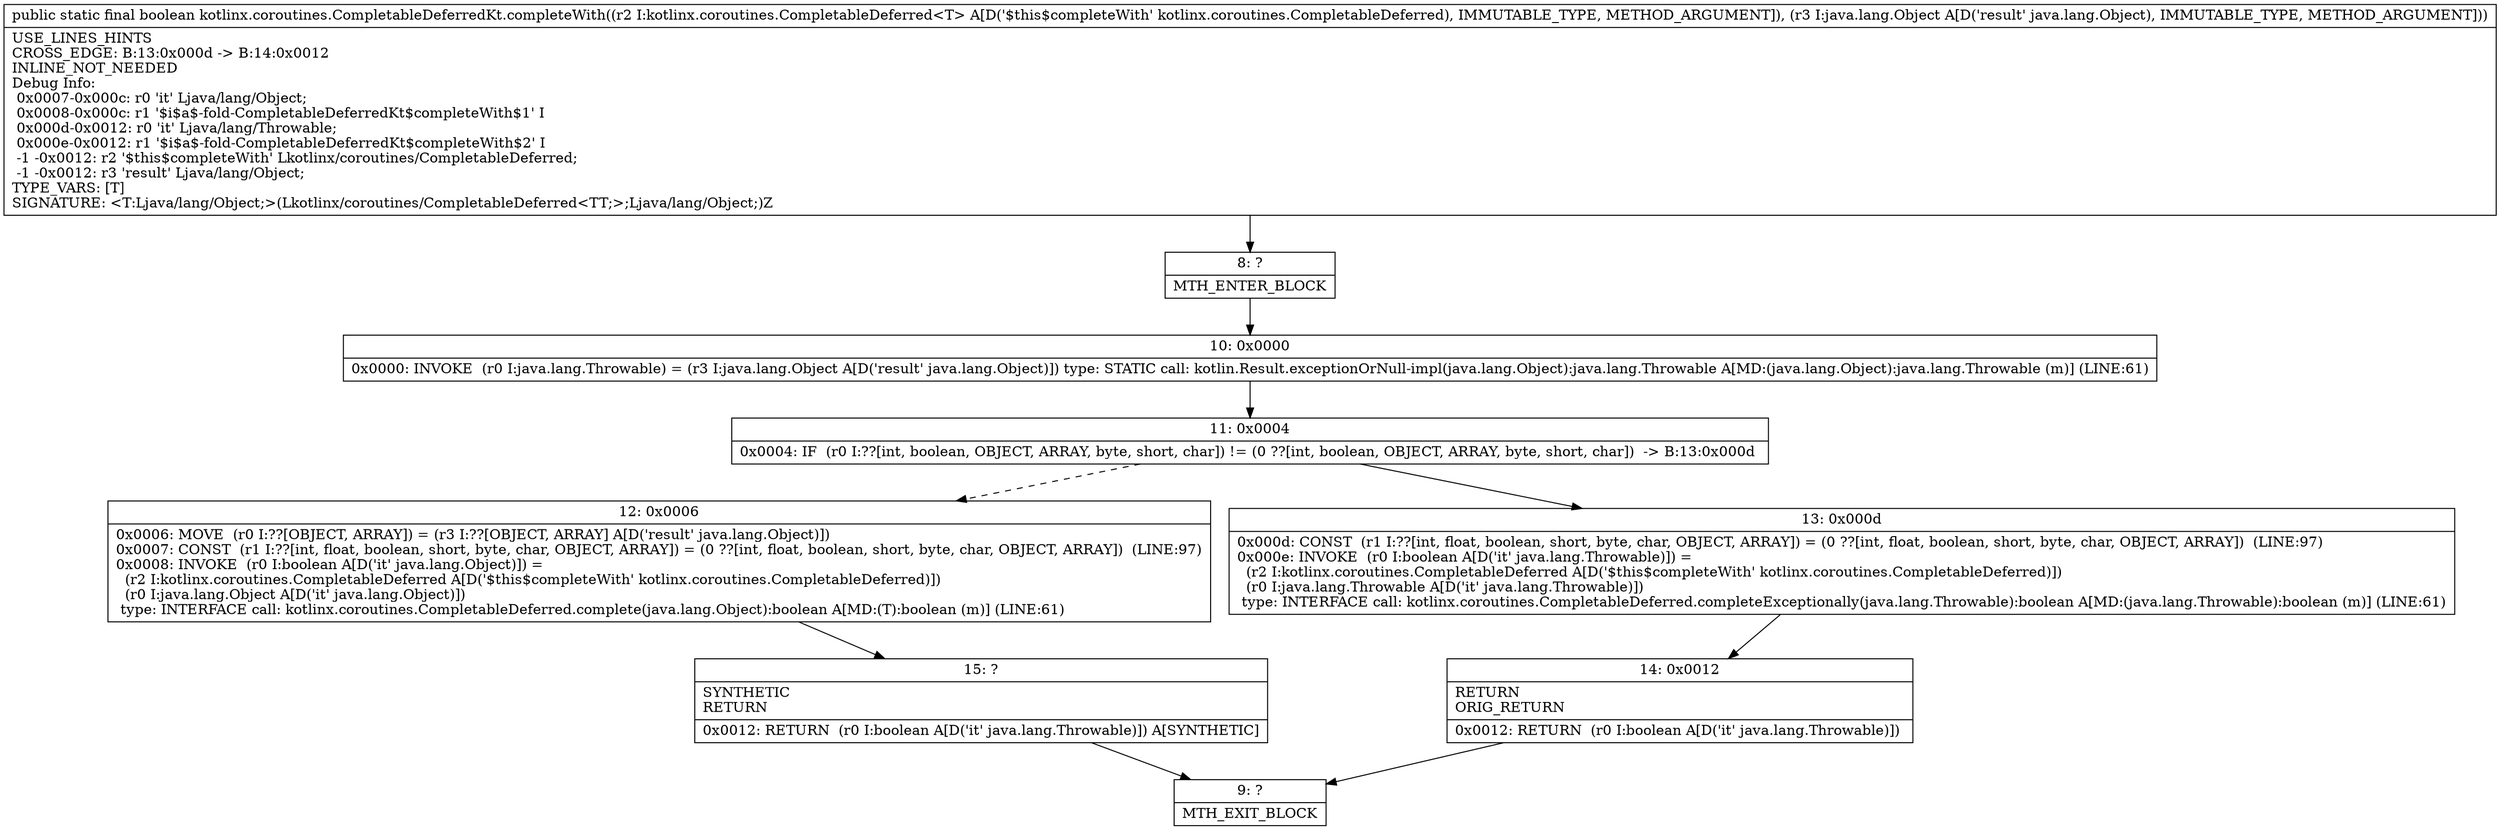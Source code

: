 digraph "CFG forkotlinx.coroutines.CompletableDeferredKt.completeWith(Lkotlinx\/coroutines\/CompletableDeferred;Ljava\/lang\/Object;)Z" {
Node_8 [shape=record,label="{8\:\ ?|MTH_ENTER_BLOCK\l}"];
Node_10 [shape=record,label="{10\:\ 0x0000|0x0000: INVOKE  (r0 I:java.lang.Throwable) = (r3 I:java.lang.Object A[D('result' java.lang.Object)]) type: STATIC call: kotlin.Result.exceptionOrNull\-impl(java.lang.Object):java.lang.Throwable A[MD:(java.lang.Object):java.lang.Throwable (m)] (LINE:61)\l}"];
Node_11 [shape=record,label="{11\:\ 0x0004|0x0004: IF  (r0 I:??[int, boolean, OBJECT, ARRAY, byte, short, char]) != (0 ??[int, boolean, OBJECT, ARRAY, byte, short, char])  \-\> B:13:0x000d \l}"];
Node_12 [shape=record,label="{12\:\ 0x0006|0x0006: MOVE  (r0 I:??[OBJECT, ARRAY]) = (r3 I:??[OBJECT, ARRAY] A[D('result' java.lang.Object)]) \l0x0007: CONST  (r1 I:??[int, float, boolean, short, byte, char, OBJECT, ARRAY]) = (0 ??[int, float, boolean, short, byte, char, OBJECT, ARRAY])  (LINE:97)\l0x0008: INVOKE  (r0 I:boolean A[D('it' java.lang.Object)]) = \l  (r2 I:kotlinx.coroutines.CompletableDeferred A[D('$this$completeWith' kotlinx.coroutines.CompletableDeferred)])\l  (r0 I:java.lang.Object A[D('it' java.lang.Object)])\l type: INTERFACE call: kotlinx.coroutines.CompletableDeferred.complete(java.lang.Object):boolean A[MD:(T):boolean (m)] (LINE:61)\l}"];
Node_15 [shape=record,label="{15\:\ ?|SYNTHETIC\lRETURN\l|0x0012: RETURN  (r0 I:boolean A[D('it' java.lang.Throwable)]) A[SYNTHETIC]\l}"];
Node_9 [shape=record,label="{9\:\ ?|MTH_EXIT_BLOCK\l}"];
Node_13 [shape=record,label="{13\:\ 0x000d|0x000d: CONST  (r1 I:??[int, float, boolean, short, byte, char, OBJECT, ARRAY]) = (0 ??[int, float, boolean, short, byte, char, OBJECT, ARRAY])  (LINE:97)\l0x000e: INVOKE  (r0 I:boolean A[D('it' java.lang.Throwable)]) = \l  (r2 I:kotlinx.coroutines.CompletableDeferred A[D('$this$completeWith' kotlinx.coroutines.CompletableDeferred)])\l  (r0 I:java.lang.Throwable A[D('it' java.lang.Throwable)])\l type: INTERFACE call: kotlinx.coroutines.CompletableDeferred.completeExceptionally(java.lang.Throwable):boolean A[MD:(java.lang.Throwable):boolean (m)] (LINE:61)\l}"];
Node_14 [shape=record,label="{14\:\ 0x0012|RETURN\lORIG_RETURN\l|0x0012: RETURN  (r0 I:boolean A[D('it' java.lang.Throwable)]) \l}"];
MethodNode[shape=record,label="{public static final boolean kotlinx.coroutines.CompletableDeferredKt.completeWith((r2 I:kotlinx.coroutines.CompletableDeferred\<T\> A[D('$this$completeWith' kotlinx.coroutines.CompletableDeferred), IMMUTABLE_TYPE, METHOD_ARGUMENT]), (r3 I:java.lang.Object A[D('result' java.lang.Object), IMMUTABLE_TYPE, METHOD_ARGUMENT]))  | USE_LINES_HINTS\lCROSS_EDGE: B:13:0x000d \-\> B:14:0x0012\lINLINE_NOT_NEEDED\lDebug Info:\l  0x0007\-0x000c: r0 'it' Ljava\/lang\/Object;\l  0x0008\-0x000c: r1 '$i$a$\-fold\-CompletableDeferredKt$completeWith$1' I\l  0x000d\-0x0012: r0 'it' Ljava\/lang\/Throwable;\l  0x000e\-0x0012: r1 '$i$a$\-fold\-CompletableDeferredKt$completeWith$2' I\l  \-1 \-0x0012: r2 '$this$completeWith' Lkotlinx\/coroutines\/CompletableDeferred;\l  \-1 \-0x0012: r3 'result' Ljava\/lang\/Object;\lTYPE_VARS: [T]\lSIGNATURE: \<T:Ljava\/lang\/Object;\>(Lkotlinx\/coroutines\/CompletableDeferred\<TT;\>;Ljava\/lang\/Object;)Z\l}"];
MethodNode -> Node_8;Node_8 -> Node_10;
Node_10 -> Node_11;
Node_11 -> Node_12[style=dashed];
Node_11 -> Node_13;
Node_12 -> Node_15;
Node_15 -> Node_9;
Node_13 -> Node_14;
Node_14 -> Node_9;
}

